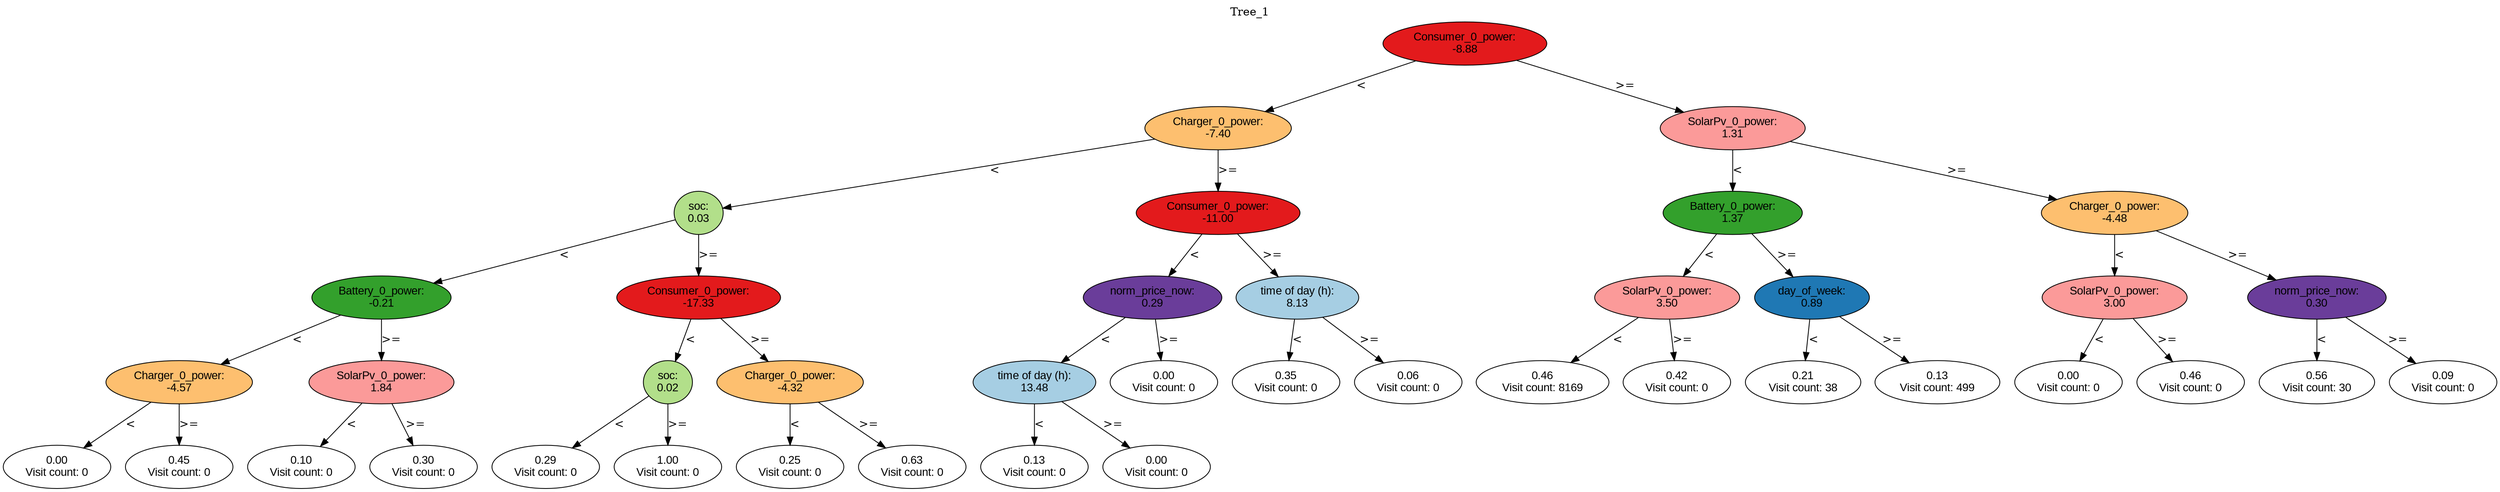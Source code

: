 digraph BST {
    node [fontname="Arial" style=filled colorscheme=paired12];
    0 [ label = "Consumer_0_power:
-8.88" fillcolor=6];
    1 [ label = "Charger_0_power:
-7.40" fillcolor=7];
    2 [ label = "soc:
0.03" fillcolor=3];
    3 [ label = "Battery_0_power:
-0.21" fillcolor=4];
    4 [ label = "Charger_0_power:
-4.57" fillcolor=7];
    5 [ label = "0.00
Visit count: 0" fillcolor=white];
    6 [ label = "0.45
Visit count: 0" fillcolor=white];
    7 [ label = "SolarPv_0_power:
1.84" fillcolor=5];
    8 [ label = "0.10
Visit count: 0" fillcolor=white];
    9 [ label = "0.30
Visit count: 0" fillcolor=white];
    10 [ label = "Consumer_0_power:
-17.33" fillcolor=6];
    11 [ label = "soc:
0.02" fillcolor=3];
    12 [ label = "0.29
Visit count: 0" fillcolor=white];
    13 [ label = "1.00
Visit count: 0" fillcolor=white];
    14 [ label = "Charger_0_power:
-4.32" fillcolor=7];
    15 [ label = "0.25
Visit count: 0" fillcolor=white];
    16 [ label = "0.63
Visit count: 0" fillcolor=white];
    17 [ label = "Consumer_0_power:
-11.00" fillcolor=6];
    18 [ label = "norm_price_now:
0.29" fillcolor=10];
    19 [ label = "time of day (h):
13.48" fillcolor=1];
    20 [ label = "0.13
Visit count: 0" fillcolor=white];
    21 [ label = "0.00
Visit count: 0" fillcolor=white];
    22 [ label = "0.00
Visit count: 0" fillcolor=white];
    23 [ label = "time of day (h):
8.13" fillcolor=1];
    24 [ label = "0.35
Visit count: 0" fillcolor=white];
    25 [ label = "0.06
Visit count: 0" fillcolor=white];
    26 [ label = "SolarPv_0_power:
1.31" fillcolor=5];
    27 [ label = "Battery_0_power:
1.37" fillcolor=4];
    28 [ label = "SolarPv_0_power:
3.50" fillcolor=5];
    29 [ label = "0.46
Visit count: 8169" fillcolor=white];
    30 [ label = "0.42
Visit count: 0" fillcolor=white];
    31 [ label = "day_of_week:
0.89" fillcolor=2];
    32 [ label = "0.21
Visit count: 38" fillcolor=white];
    33 [ label = "0.13
Visit count: 499" fillcolor=white];
    34 [ label = "Charger_0_power:
-4.48" fillcolor=7];
    35 [ label = "SolarPv_0_power:
3.00" fillcolor=5];
    36 [ label = "0.00
Visit count: 0" fillcolor=white];
    37 [ label = "0.46
Visit count: 0" fillcolor=white];
    38 [ label = "norm_price_now:
0.30" fillcolor=10];
    39 [ label = "0.56
Visit count: 30" fillcolor=white];
    40 [ label = "0.09
Visit count: 0" fillcolor=white];

    0  -> 1[ label = "<"];
    0  -> 26[ label = ">="];
    1  -> 2[ label = "<"];
    1  -> 17[ label = ">="];
    2  -> 3[ label = "<"];
    2  -> 10[ label = ">="];
    3  -> 4[ label = "<"];
    3  -> 7[ label = ">="];
    4  -> 5[ label = "<"];
    4  -> 6[ label = ">="];
    7  -> 8[ label = "<"];
    7  -> 9[ label = ">="];
    10  -> 11[ label = "<"];
    10  -> 14[ label = ">="];
    11  -> 12[ label = "<"];
    11  -> 13[ label = ">="];
    14  -> 15[ label = "<"];
    14  -> 16[ label = ">="];
    17  -> 18[ label = "<"];
    17  -> 23[ label = ">="];
    18  -> 19[ label = "<"];
    18  -> 22[ label = ">="];
    19  -> 20[ label = "<"];
    19  -> 21[ label = ">="];
    23  -> 24[ label = "<"];
    23  -> 25[ label = ">="];
    26  -> 27[ label = "<"];
    26  -> 34[ label = ">="];
    27  -> 28[ label = "<"];
    27  -> 31[ label = ">="];
    28  -> 29[ label = "<"];
    28  -> 30[ label = ">="];
    31  -> 32[ label = "<"];
    31  -> 33[ label = ">="];
    34  -> 35[ label = "<"];
    34  -> 38[ label = ">="];
    35  -> 36[ label = "<"];
    35  -> 37[ label = ">="];
    38  -> 39[ label = "<"];
    38  -> 40[ label = ">="];

    labelloc="t";
    label="Tree_1";
}